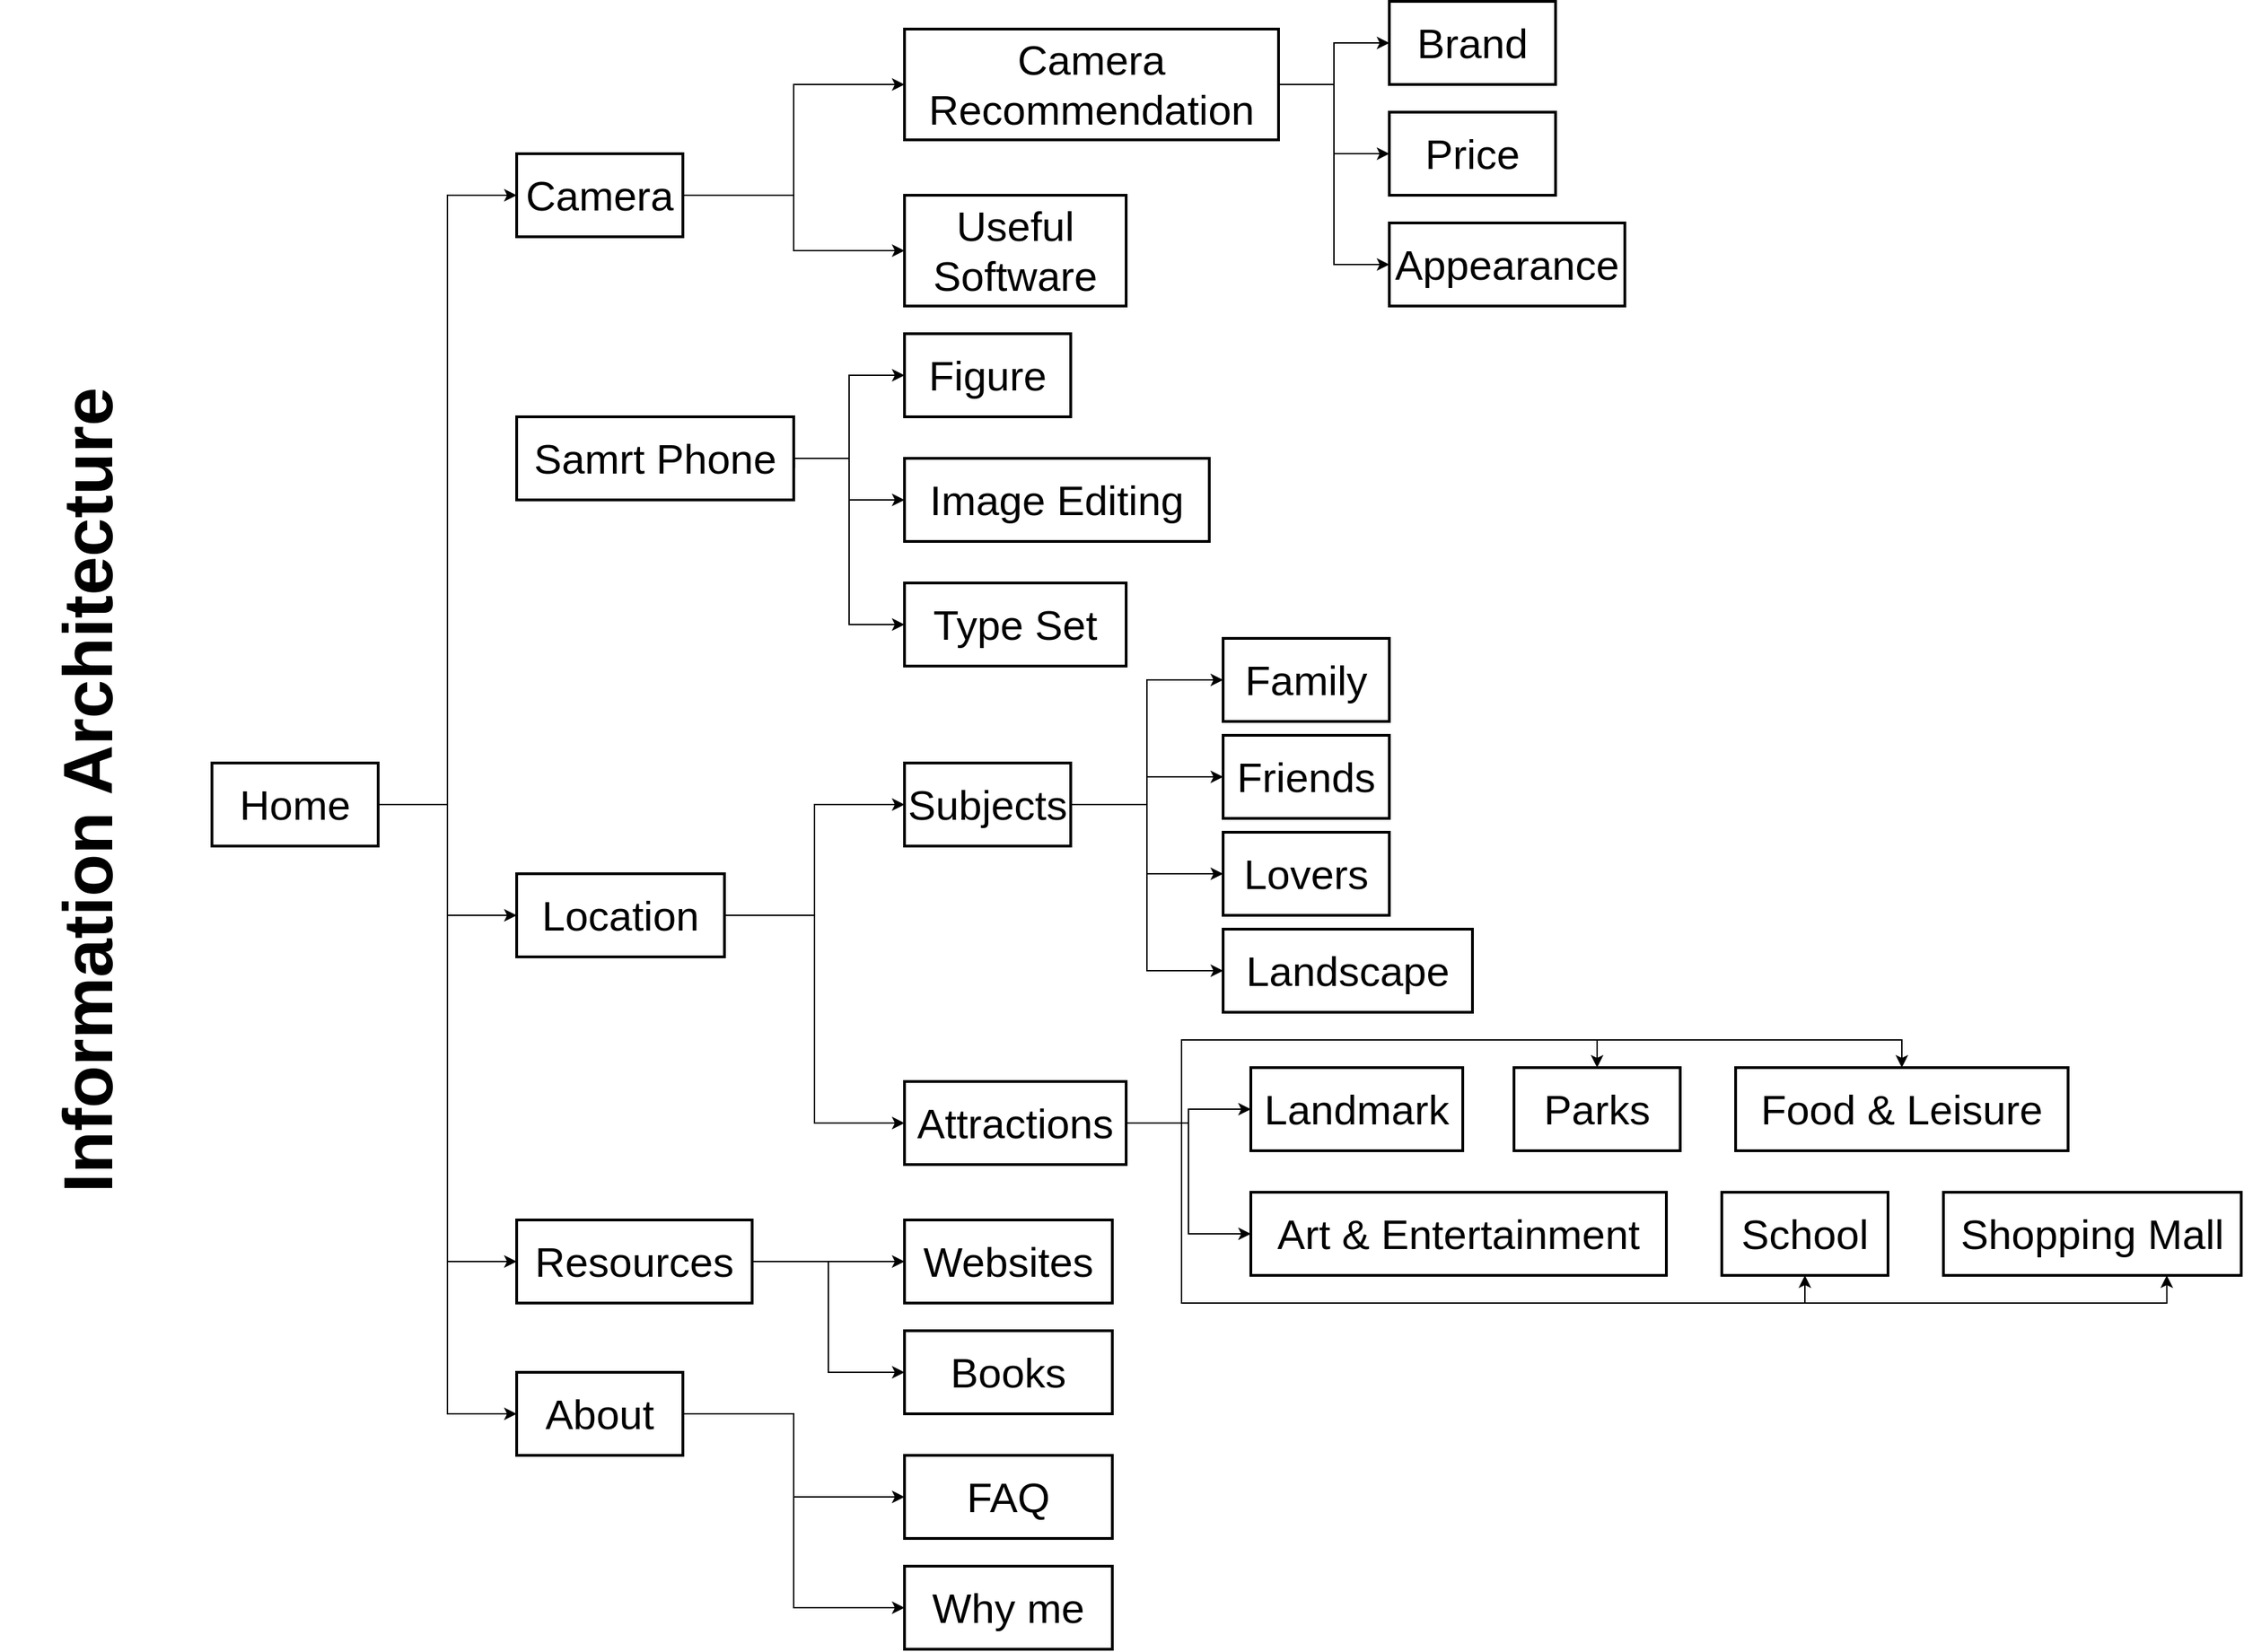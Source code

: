 <mxfile version="13.7.9" type="github">
  <diagram name="Page-1" id="97916047-d0de-89f5-080d-49f4d83e522f">
    <mxGraphModel dx="2607" dy="1293" grid="1" gridSize="10" guides="1" tooltips="1" connect="1" arrows="1" fold="1" page="1" pageScale="1.5" pageWidth="1169" pageHeight="827" background="#ffffff" math="0" shadow="0">
      <root>
        <mxCell id="0" />
        <mxCell id="1" parent="0" />
        <mxCell id="J0vHKWgux2NWpjz-rFp9-121" value="" style="edgeStyle=orthogonalEdgeStyle;rounded=0;orthogonalLoop=1;jettySize=auto;html=1;fontSize=30;entryX=0;entryY=0.5;entryDx=0;entryDy=0;exitX=1;exitY=0.5;exitDx=0;exitDy=0;" edge="1" parent="1" source="J0vHKWgux2NWpjz-rFp9-58" target="J0vHKWgux2NWpjz-rFp9-59">
          <mxGeometry relative="1" as="geometry" />
        </mxCell>
        <mxCell id="J0vHKWgux2NWpjz-rFp9-122" style="edgeStyle=orthogonalEdgeStyle;rounded=0;orthogonalLoop=1;jettySize=auto;html=1;exitX=1;exitY=0.5;exitDx=0;exitDy=0;entryX=0;entryY=0.5;entryDx=0;entryDy=0;fontSize=30;" edge="1" parent="1" source="J0vHKWgux2NWpjz-rFp9-58" target="J0vHKWgux2NWpjz-rFp9-62">
          <mxGeometry relative="1" as="geometry" />
        </mxCell>
        <mxCell id="J0vHKWgux2NWpjz-rFp9-123" style="edgeStyle=orthogonalEdgeStyle;rounded=0;orthogonalLoop=1;jettySize=auto;html=1;exitX=1;exitY=0.5;exitDx=0;exitDy=0;entryX=0;entryY=0.5;entryDx=0;entryDy=0;fontSize=30;" edge="1" parent="1" source="J0vHKWgux2NWpjz-rFp9-58" target="J0vHKWgux2NWpjz-rFp9-63">
          <mxGeometry relative="1" as="geometry" />
        </mxCell>
        <mxCell id="J0vHKWgux2NWpjz-rFp9-124" style="edgeStyle=orthogonalEdgeStyle;rounded=0;orthogonalLoop=1;jettySize=auto;html=1;exitX=1;exitY=0.5;exitDx=0;exitDy=0;entryX=0;entryY=0.5;entryDx=0;entryDy=0;fontSize=30;" edge="1" parent="1" source="J0vHKWgux2NWpjz-rFp9-58" target="J0vHKWgux2NWpjz-rFp9-64">
          <mxGeometry relative="1" as="geometry" />
        </mxCell>
        <mxCell id="J0vHKWgux2NWpjz-rFp9-58" value="Home" style="rounded=0;whiteSpace=wrap;html=1;strokeWidth=2;fontSize=30;" vertex="1" parent="1">
          <mxGeometry x="160" y="570" width="120" height="60" as="geometry" />
        </mxCell>
        <mxCell id="J0vHKWgux2NWpjz-rFp9-75" value="" style="edgeStyle=orthogonalEdgeStyle;rounded=0;orthogonalLoop=1;jettySize=auto;html=1;fontSize=30;entryX=0;entryY=0.5;entryDx=0;entryDy=0;" edge="1" parent="1" source="J0vHKWgux2NWpjz-rFp9-59" target="J0vHKWgux2NWpjz-rFp9-67">
          <mxGeometry relative="1" as="geometry" />
        </mxCell>
        <mxCell id="J0vHKWgux2NWpjz-rFp9-59" value="Camera" style="rounded=0;whiteSpace=wrap;html=1;strokeWidth=2;fontSize=30;" vertex="1" parent="1">
          <mxGeometry x="380" y="130" width="120" height="60" as="geometry" />
        </mxCell>
        <mxCell id="J0vHKWgux2NWpjz-rFp9-81" value="" style="edgeStyle=orthogonalEdgeStyle;rounded=0;orthogonalLoop=1;jettySize=auto;html=1;fontSize=30;" edge="1" parent="1" source="J0vHKWgux2NWpjz-rFp9-61" target="J0vHKWgux2NWpjz-rFp9-73">
          <mxGeometry relative="1" as="geometry" />
        </mxCell>
        <mxCell id="J0vHKWgux2NWpjz-rFp9-61" value="Samrt Phone" style="rounded=0;whiteSpace=wrap;html=1;strokeWidth=2;fontSize=30;" vertex="1" parent="1">
          <mxGeometry x="380" y="320" width="200" height="60" as="geometry" />
        </mxCell>
        <mxCell id="J0vHKWgux2NWpjz-rFp9-107" value="" style="edgeStyle=orthogonalEdgeStyle;rounded=0;orthogonalLoop=1;jettySize=auto;html=1;fontSize=30;entryX=0;entryY=0.5;entryDx=0;entryDy=0;" edge="1" parent="1" source="J0vHKWgux2NWpjz-rFp9-62" target="J0vHKWgux2NWpjz-rFp9-84">
          <mxGeometry relative="1" as="geometry" />
        </mxCell>
        <mxCell id="J0vHKWgux2NWpjz-rFp9-62" value="Location" style="rounded=0;whiteSpace=wrap;html=1;strokeWidth=2;fontSize=30;" vertex="1" parent="1">
          <mxGeometry x="380" y="650" width="150" height="60" as="geometry" />
        </mxCell>
        <mxCell id="J0vHKWgux2NWpjz-rFp9-114" value="" style="edgeStyle=orthogonalEdgeStyle;rounded=0;orthogonalLoop=1;jettySize=auto;html=1;fontSize=30;entryX=0;entryY=0.5;entryDx=0;entryDy=0;" edge="1" parent="1" source="J0vHKWgux2NWpjz-rFp9-63" target="J0vHKWgux2NWpjz-rFp9-109">
          <mxGeometry relative="1" as="geometry" />
        </mxCell>
        <mxCell id="J0vHKWgux2NWpjz-rFp9-63" value="Resources" style="rounded=0;whiteSpace=wrap;html=1;strokeWidth=2;fontSize=30;" vertex="1" parent="1">
          <mxGeometry x="380" y="900" width="170" height="60" as="geometry" />
        </mxCell>
        <mxCell id="J0vHKWgux2NWpjz-rFp9-119" style="edgeStyle=orthogonalEdgeStyle;rounded=0;orthogonalLoop=1;jettySize=auto;html=1;exitX=1;exitY=0.5;exitDx=0;exitDy=0;entryX=0;entryY=0.5;entryDx=0;entryDy=0;fontSize=30;" edge="1" parent="1" source="J0vHKWgux2NWpjz-rFp9-64" target="J0vHKWgux2NWpjz-rFp9-111">
          <mxGeometry relative="1" as="geometry" />
        </mxCell>
        <mxCell id="J0vHKWgux2NWpjz-rFp9-120" style="edgeStyle=orthogonalEdgeStyle;rounded=0;orthogonalLoop=1;jettySize=auto;html=1;exitX=1;exitY=0.5;exitDx=0;exitDy=0;entryX=0;entryY=0.5;entryDx=0;entryDy=0;fontSize=30;" edge="1" parent="1" source="J0vHKWgux2NWpjz-rFp9-64" target="J0vHKWgux2NWpjz-rFp9-112">
          <mxGeometry relative="1" as="geometry" />
        </mxCell>
        <mxCell id="J0vHKWgux2NWpjz-rFp9-64" value="About" style="rounded=0;whiteSpace=wrap;html=1;strokeWidth=2;fontSize=30;" vertex="1" parent="1">
          <mxGeometry x="380" y="1010" width="120" height="60" as="geometry" />
        </mxCell>
        <mxCell id="J0vHKWgux2NWpjz-rFp9-78" value="" style="edgeStyle=orthogonalEdgeStyle;rounded=0;orthogonalLoop=1;jettySize=auto;html=1;fontSize=30;" edge="1" parent="1" source="J0vHKWgux2NWpjz-rFp9-66" target="J0vHKWgux2NWpjz-rFp9-70">
          <mxGeometry relative="1" as="geometry" />
        </mxCell>
        <mxCell id="J0vHKWgux2NWpjz-rFp9-66" value="Camera Recommendation" style="rounded=0;whiteSpace=wrap;html=1;strokeWidth=2;fontSize=30;" vertex="1" parent="1">
          <mxGeometry x="660" y="40" width="270" height="80" as="geometry" />
        </mxCell>
        <mxCell id="J0vHKWgux2NWpjz-rFp9-67" value="Useful&lt;br&gt;Software" style="rounded=0;whiteSpace=wrap;html=1;strokeWidth=2;fontSize=30;" vertex="1" parent="1">
          <mxGeometry x="660" y="160" width="160" height="80" as="geometry" />
        </mxCell>
        <mxCell id="J0vHKWgux2NWpjz-rFp9-69" value="Brand" style="rounded=0;whiteSpace=wrap;html=1;strokeWidth=2;fontSize=30;" vertex="1" parent="1">
          <mxGeometry x="1010" y="20" width="120" height="60" as="geometry" />
        </mxCell>
        <mxCell id="J0vHKWgux2NWpjz-rFp9-70" value="Price" style="rounded=0;whiteSpace=wrap;html=1;strokeWidth=2;fontSize=30;" vertex="1" parent="1">
          <mxGeometry x="1010" y="100" width="120" height="60" as="geometry" />
        </mxCell>
        <mxCell id="J0vHKWgux2NWpjz-rFp9-71" value="Appearance" style="rounded=0;whiteSpace=wrap;html=1;strokeWidth=2;fontSize=30;" vertex="1" parent="1">
          <mxGeometry x="1010" y="180" width="170" height="60" as="geometry" />
        </mxCell>
        <mxCell id="J0vHKWgux2NWpjz-rFp9-72" value="Figure" style="rounded=0;whiteSpace=wrap;html=1;strokeWidth=2;fontSize=30;" vertex="1" parent="1">
          <mxGeometry x="660" y="260" width="120" height="60" as="geometry" />
        </mxCell>
        <mxCell id="J0vHKWgux2NWpjz-rFp9-73" value="Image Editing" style="rounded=0;whiteSpace=wrap;html=1;strokeWidth=2;fontSize=30;" vertex="1" parent="1">
          <mxGeometry x="660" y="350" width="220" height="60" as="geometry" />
        </mxCell>
        <mxCell id="J0vHKWgux2NWpjz-rFp9-74" value="Type Set" style="rounded=0;whiteSpace=wrap;html=1;strokeWidth=2;fontSize=30;" vertex="1" parent="1">
          <mxGeometry x="660" y="440" width="160" height="60" as="geometry" />
        </mxCell>
        <mxCell id="J0vHKWgux2NWpjz-rFp9-77" value="" style="edgeStyle=orthogonalEdgeStyle;rounded=0;orthogonalLoop=1;jettySize=auto;html=1;fontSize=30;entryX=0;entryY=0.5;entryDx=0;entryDy=0;" edge="1" parent="1" target="J0vHKWgux2NWpjz-rFp9-66">
          <mxGeometry relative="1" as="geometry">
            <mxPoint x="510" y="160" as="sourcePoint" />
            <mxPoint x="650" y="250" as="targetPoint" />
            <Array as="points">
              <mxPoint x="580" y="160" />
              <mxPoint x="580" y="80" />
            </Array>
          </mxGeometry>
        </mxCell>
        <mxCell id="J0vHKWgux2NWpjz-rFp9-79" value="" style="edgeStyle=orthogonalEdgeStyle;rounded=0;orthogonalLoop=1;jettySize=auto;html=1;fontSize=30;entryX=0;entryY=0.5;entryDx=0;entryDy=0;exitX=1;exitY=0.5;exitDx=0;exitDy=0;" edge="1" parent="1" source="J0vHKWgux2NWpjz-rFp9-66" target="J0vHKWgux2NWpjz-rFp9-69">
          <mxGeometry relative="1" as="geometry">
            <mxPoint x="920" y="90" as="sourcePoint" />
            <mxPoint x="1020" y="140" as="targetPoint" />
            <Array as="points">
              <mxPoint x="970" y="80" />
              <mxPoint x="970" y="50" />
            </Array>
          </mxGeometry>
        </mxCell>
        <mxCell id="J0vHKWgux2NWpjz-rFp9-80" value="" style="edgeStyle=orthogonalEdgeStyle;rounded=0;orthogonalLoop=1;jettySize=auto;html=1;fontSize=30;entryX=0;entryY=0.5;entryDx=0;entryDy=0;exitX=1;exitY=0.5;exitDx=0;exitDy=0;" edge="1" parent="1" source="J0vHKWgux2NWpjz-rFp9-66" target="J0vHKWgux2NWpjz-rFp9-71">
          <mxGeometry relative="1" as="geometry">
            <mxPoint x="920" y="90.0" as="sourcePoint" />
            <mxPoint x="1020" y="140.0" as="targetPoint" />
            <Array as="points">
              <mxPoint x="970" y="80" />
              <mxPoint x="970" y="210" />
            </Array>
          </mxGeometry>
        </mxCell>
        <mxCell id="J0vHKWgux2NWpjz-rFp9-82" value="" style="edgeStyle=orthogonalEdgeStyle;rounded=0;orthogonalLoop=1;jettySize=auto;html=1;fontSize=30;entryX=0;entryY=0.5;entryDx=0;entryDy=0;" edge="1" parent="1" target="J0vHKWgux2NWpjz-rFp9-72">
          <mxGeometry relative="1" as="geometry">
            <mxPoint x="581" y="350" as="sourcePoint" />
            <mxPoint x="670" y="390" as="targetPoint" />
            <Array as="points">
              <mxPoint x="581" y="350" />
              <mxPoint x="620" y="350" />
              <mxPoint x="620" y="290" />
            </Array>
          </mxGeometry>
        </mxCell>
        <mxCell id="J0vHKWgux2NWpjz-rFp9-83" value="" style="edgeStyle=orthogonalEdgeStyle;rounded=0;orthogonalLoop=1;jettySize=auto;html=1;fontSize=30;entryX=0;entryY=0.5;entryDx=0;entryDy=0;exitX=1.003;exitY=0.617;exitDx=0;exitDy=0;exitPerimeter=0;" edge="1" parent="1" source="J0vHKWgux2NWpjz-rFp9-61" target="J0vHKWgux2NWpjz-rFp9-74">
          <mxGeometry relative="1" as="geometry">
            <mxPoint x="590" y="360" as="sourcePoint" />
            <mxPoint x="670" y="390" as="targetPoint" />
            <Array as="points">
              <mxPoint x="581" y="350" />
              <mxPoint x="620" y="350" />
              <mxPoint x="620" y="470" />
            </Array>
          </mxGeometry>
        </mxCell>
        <mxCell id="J0vHKWgux2NWpjz-rFp9-91" value="" style="edgeStyle=orthogonalEdgeStyle;rounded=0;orthogonalLoop=1;jettySize=auto;html=1;fontSize=30;" edge="1" parent="1" source="J0vHKWgux2NWpjz-rFp9-84" target="J0vHKWgux2NWpjz-rFp9-88">
          <mxGeometry relative="1" as="geometry" />
        </mxCell>
        <mxCell id="J0vHKWgux2NWpjz-rFp9-84" value="Subjects" style="rounded=0;whiteSpace=wrap;html=1;strokeWidth=2;fontSize=30;" vertex="1" parent="1">
          <mxGeometry x="660" y="570" width="120" height="60" as="geometry" />
        </mxCell>
        <mxCell id="J0vHKWgux2NWpjz-rFp9-101" value="" style="edgeStyle=orthogonalEdgeStyle;rounded=0;orthogonalLoop=1;jettySize=auto;html=1;fontSize=30;entryX=0;entryY=0.5;entryDx=0;entryDy=0;" edge="1" parent="1" source="J0vHKWgux2NWpjz-rFp9-85" target="J0vHKWgux2NWpjz-rFp9-95">
          <mxGeometry relative="1" as="geometry" />
        </mxCell>
        <mxCell id="J0vHKWgux2NWpjz-rFp9-85" value="Attractions" style="rounded=0;whiteSpace=wrap;html=1;strokeWidth=2;fontSize=30;" vertex="1" parent="1">
          <mxGeometry x="660" y="800" width="160" height="60" as="geometry" />
        </mxCell>
        <mxCell id="J0vHKWgux2NWpjz-rFp9-86" value="Family" style="rounded=0;whiteSpace=wrap;html=1;strokeWidth=2;fontSize=30;" vertex="1" parent="1">
          <mxGeometry x="890" y="480" width="120" height="60" as="geometry" />
        </mxCell>
        <mxCell id="J0vHKWgux2NWpjz-rFp9-87" value="Friends" style="rounded=0;whiteSpace=wrap;html=1;strokeWidth=2;fontSize=30;" vertex="1" parent="1">
          <mxGeometry x="890" y="550" width="120" height="60" as="geometry" />
        </mxCell>
        <mxCell id="J0vHKWgux2NWpjz-rFp9-88" value="Lovers" style="rounded=0;whiteSpace=wrap;html=1;strokeWidth=2;fontSize=30;" vertex="1" parent="1">
          <mxGeometry x="890" y="620" width="120" height="60" as="geometry" />
        </mxCell>
        <mxCell id="J0vHKWgux2NWpjz-rFp9-89" value="Landscape" style="rounded=0;whiteSpace=wrap;html=1;strokeWidth=2;fontSize=30;" vertex="1" parent="1">
          <mxGeometry x="890" y="690" width="180" height="60" as="geometry" />
        </mxCell>
        <mxCell id="J0vHKWgux2NWpjz-rFp9-92" value="" style="edgeStyle=orthogonalEdgeStyle;rounded=0;orthogonalLoop=1;jettySize=auto;html=1;fontSize=30;exitX=1;exitY=0.5;exitDx=0;exitDy=0;entryX=0;entryY=0.5;entryDx=0;entryDy=0;" edge="1" parent="1" source="J0vHKWgux2NWpjz-rFp9-84" target="J0vHKWgux2NWpjz-rFp9-87">
          <mxGeometry relative="1" as="geometry">
            <mxPoint x="790" y="610" as="sourcePoint" />
            <mxPoint x="900" y="660" as="targetPoint" />
          </mxGeometry>
        </mxCell>
        <mxCell id="J0vHKWgux2NWpjz-rFp9-93" value="" style="edgeStyle=orthogonalEdgeStyle;rounded=0;orthogonalLoop=1;jettySize=auto;html=1;fontSize=30;exitX=1;exitY=0.5;exitDx=0;exitDy=0;entryX=0;entryY=0.5;entryDx=0;entryDy=0;" edge="1" parent="1" source="J0vHKWgux2NWpjz-rFp9-84" target="J0vHKWgux2NWpjz-rFp9-89">
          <mxGeometry relative="1" as="geometry">
            <mxPoint x="800" y="620" as="sourcePoint" />
            <mxPoint x="910" y="670" as="targetPoint" />
          </mxGeometry>
        </mxCell>
        <mxCell id="J0vHKWgux2NWpjz-rFp9-94" value="" style="edgeStyle=orthogonalEdgeStyle;rounded=0;orthogonalLoop=1;jettySize=auto;html=1;fontSize=30;exitX=1;exitY=0.5;exitDx=0;exitDy=0;entryX=0;entryY=0.5;entryDx=0;entryDy=0;" edge="1" parent="1" source="J0vHKWgux2NWpjz-rFp9-84" target="J0vHKWgux2NWpjz-rFp9-86">
          <mxGeometry relative="1" as="geometry">
            <mxPoint x="810" y="630" as="sourcePoint" />
            <mxPoint x="920" y="680" as="targetPoint" />
          </mxGeometry>
        </mxCell>
        <mxCell id="J0vHKWgux2NWpjz-rFp9-95" value="Landmark" style="rounded=0;whiteSpace=wrap;html=1;strokeWidth=2;fontSize=30;" vertex="1" parent="1">
          <mxGeometry x="910" y="790" width="153" height="60" as="geometry" />
        </mxCell>
        <mxCell id="J0vHKWgux2NWpjz-rFp9-96" value="Parks" style="rounded=0;whiteSpace=wrap;html=1;strokeWidth=2;fontSize=30;" vertex="1" parent="1">
          <mxGeometry x="1100" y="790" width="120" height="60" as="geometry" />
        </mxCell>
        <mxCell id="J0vHKWgux2NWpjz-rFp9-97" value="Art &amp;amp; Entertainment" style="rounded=0;whiteSpace=wrap;html=1;strokeWidth=2;fontSize=30;" vertex="1" parent="1">
          <mxGeometry x="910" y="880" width="300" height="60" as="geometry" />
        </mxCell>
        <mxCell id="J0vHKWgux2NWpjz-rFp9-98" value="Food &amp;amp; Leisure" style="rounded=0;whiteSpace=wrap;html=1;strokeWidth=2;fontSize=30;" vertex="1" parent="1">
          <mxGeometry x="1260" y="790" width="240" height="60" as="geometry" />
        </mxCell>
        <mxCell id="J0vHKWgux2NWpjz-rFp9-99" value="School" style="rounded=0;whiteSpace=wrap;html=1;strokeWidth=2;fontSize=30;" vertex="1" parent="1">
          <mxGeometry x="1250" y="880" width="120" height="60" as="geometry" />
        </mxCell>
        <mxCell id="J0vHKWgux2NWpjz-rFp9-100" value="Shopping Mall" style="rounded=0;whiteSpace=wrap;html=1;strokeWidth=2;fontSize=30;" vertex="1" parent="1">
          <mxGeometry x="1410" y="880" width="215" height="60" as="geometry" />
        </mxCell>
        <mxCell id="J0vHKWgux2NWpjz-rFp9-102" value="" style="edgeStyle=orthogonalEdgeStyle;rounded=0;orthogonalLoop=1;jettySize=auto;html=1;fontSize=30;entryX=0;entryY=0.5;entryDx=0;entryDy=0;exitX=1;exitY=0.5;exitDx=0;exitDy=0;" edge="1" parent="1" source="J0vHKWgux2NWpjz-rFp9-85" target="J0vHKWgux2NWpjz-rFp9-97">
          <mxGeometry relative="1" as="geometry">
            <mxPoint x="830" y="840" as="sourcePoint" />
            <mxPoint x="920" y="830" as="targetPoint" />
          </mxGeometry>
        </mxCell>
        <mxCell id="J0vHKWgux2NWpjz-rFp9-103" value="" style="edgeStyle=orthogonalEdgeStyle;rounded=0;orthogonalLoop=1;jettySize=auto;html=1;fontSize=30;entryX=0.5;entryY=0;entryDx=0;entryDy=0;exitX=1;exitY=0.5;exitDx=0;exitDy=0;" edge="1" parent="1" source="J0vHKWgux2NWpjz-rFp9-85" target="J0vHKWgux2NWpjz-rFp9-96">
          <mxGeometry relative="1" as="geometry">
            <mxPoint x="840" y="850" as="sourcePoint" />
            <mxPoint x="930" y="840" as="targetPoint" />
            <Array as="points">
              <mxPoint x="860" y="830" />
              <mxPoint x="860" y="770" />
              <mxPoint x="1160" y="770" />
            </Array>
          </mxGeometry>
        </mxCell>
        <mxCell id="J0vHKWgux2NWpjz-rFp9-104" value="" style="edgeStyle=orthogonalEdgeStyle;rounded=0;orthogonalLoop=1;jettySize=auto;html=1;fontSize=30;entryX=0.5;entryY=0;entryDx=0;entryDy=0;exitX=1;exitY=0.5;exitDx=0;exitDy=0;" edge="1" parent="1" source="J0vHKWgux2NWpjz-rFp9-85" target="J0vHKWgux2NWpjz-rFp9-98">
          <mxGeometry relative="1" as="geometry">
            <mxPoint x="850" y="860" as="sourcePoint" />
            <mxPoint x="940" y="850" as="targetPoint" />
            <Array as="points">
              <mxPoint x="860" y="830" />
              <mxPoint x="860" y="770" />
              <mxPoint x="1380" y="770" />
            </Array>
          </mxGeometry>
        </mxCell>
        <mxCell id="J0vHKWgux2NWpjz-rFp9-105" value="" style="edgeStyle=orthogonalEdgeStyle;rounded=0;orthogonalLoop=1;jettySize=auto;html=1;fontSize=30;entryX=0.5;entryY=1;entryDx=0;entryDy=0;exitX=1;exitY=0.5;exitDx=0;exitDy=0;" edge="1" parent="1" source="J0vHKWgux2NWpjz-rFp9-85" target="J0vHKWgux2NWpjz-rFp9-99">
          <mxGeometry relative="1" as="geometry">
            <mxPoint x="860" y="870" as="sourcePoint" />
            <mxPoint x="950" y="860" as="targetPoint" />
            <Array as="points">
              <mxPoint x="860" y="830" />
              <mxPoint x="860" y="960" />
              <mxPoint x="1310" y="960" />
            </Array>
          </mxGeometry>
        </mxCell>
        <mxCell id="J0vHKWgux2NWpjz-rFp9-106" value="" style="edgeStyle=orthogonalEdgeStyle;rounded=0;orthogonalLoop=1;jettySize=auto;html=1;fontSize=30;entryX=0.75;entryY=1;entryDx=0;entryDy=0;exitX=1;exitY=0.5;exitDx=0;exitDy=0;" edge="1" parent="1" source="J0vHKWgux2NWpjz-rFp9-85" target="J0vHKWgux2NWpjz-rFp9-100">
          <mxGeometry relative="1" as="geometry">
            <mxPoint x="870" y="880" as="sourcePoint" />
            <mxPoint x="960" y="870" as="targetPoint" />
            <Array as="points">
              <mxPoint x="860" y="830" />
              <mxPoint x="860" y="960" />
              <mxPoint x="1571" y="960" />
            </Array>
          </mxGeometry>
        </mxCell>
        <mxCell id="J0vHKWgux2NWpjz-rFp9-108" value="" style="edgeStyle=orthogonalEdgeStyle;rounded=0;orthogonalLoop=1;jettySize=auto;html=1;fontSize=30;entryX=0;entryY=0.5;entryDx=0;entryDy=0;exitX=1;exitY=0.5;exitDx=0;exitDy=0;" edge="1" parent="1" source="J0vHKWgux2NWpjz-rFp9-62" target="J0vHKWgux2NWpjz-rFp9-85">
          <mxGeometry relative="1" as="geometry">
            <mxPoint x="880" y="890" as="sourcePoint" />
            <mxPoint x="970" y="880" as="targetPoint" />
          </mxGeometry>
        </mxCell>
        <mxCell id="J0vHKWgux2NWpjz-rFp9-109" value="Websites" style="rounded=0;whiteSpace=wrap;html=1;strokeWidth=2;fontSize=30;" vertex="1" parent="1">
          <mxGeometry x="660" y="900" width="150" height="60" as="geometry" />
        </mxCell>
        <mxCell id="J0vHKWgux2NWpjz-rFp9-110" value="Books" style="rounded=0;whiteSpace=wrap;html=1;strokeWidth=2;fontSize=30;" vertex="1" parent="1">
          <mxGeometry x="660" y="980" width="150" height="60" as="geometry" />
        </mxCell>
        <mxCell id="J0vHKWgux2NWpjz-rFp9-111" value="FAQ" style="rounded=0;whiteSpace=wrap;html=1;strokeWidth=2;fontSize=30;" vertex="1" parent="1">
          <mxGeometry x="660" y="1070" width="150" height="60" as="geometry" />
        </mxCell>
        <mxCell id="J0vHKWgux2NWpjz-rFp9-112" value="Why me" style="rounded=0;whiteSpace=wrap;html=1;strokeWidth=2;fontSize=30;" vertex="1" parent="1">
          <mxGeometry x="660" y="1150" width="150" height="60" as="geometry" />
        </mxCell>
        <mxCell id="J0vHKWgux2NWpjz-rFp9-116" value="" style="edgeStyle=orthogonalEdgeStyle;rounded=0;orthogonalLoop=1;jettySize=auto;html=1;fontSize=30;entryX=0;entryY=0.5;entryDx=0;entryDy=0;exitX=1;exitY=0.5;exitDx=0;exitDy=0;" edge="1" parent="1" source="J0vHKWgux2NWpjz-rFp9-63" target="J0vHKWgux2NWpjz-rFp9-110">
          <mxGeometry relative="1" as="geometry">
            <mxPoint x="560" y="940" as="sourcePoint" />
            <mxPoint x="670" y="940" as="targetPoint" />
          </mxGeometry>
        </mxCell>
        <mxCell id="J0vHKWgux2NWpjz-rFp9-125" value="&lt;h1&gt;&lt;font style=&quot;font-size: 50px&quot;&gt;Information Architecture&lt;/font&gt;&lt;/h1&gt;" style="text;strokeColor=none;fillColor=none;html=1;fontSize=24;fontStyle=1;verticalAlign=middle;align=center;rotation=-90;" vertex="1" parent="1">
          <mxGeometry x="20" y="570" width="100" height="40" as="geometry" />
        </mxCell>
      </root>
    </mxGraphModel>
  </diagram>
</mxfile>

